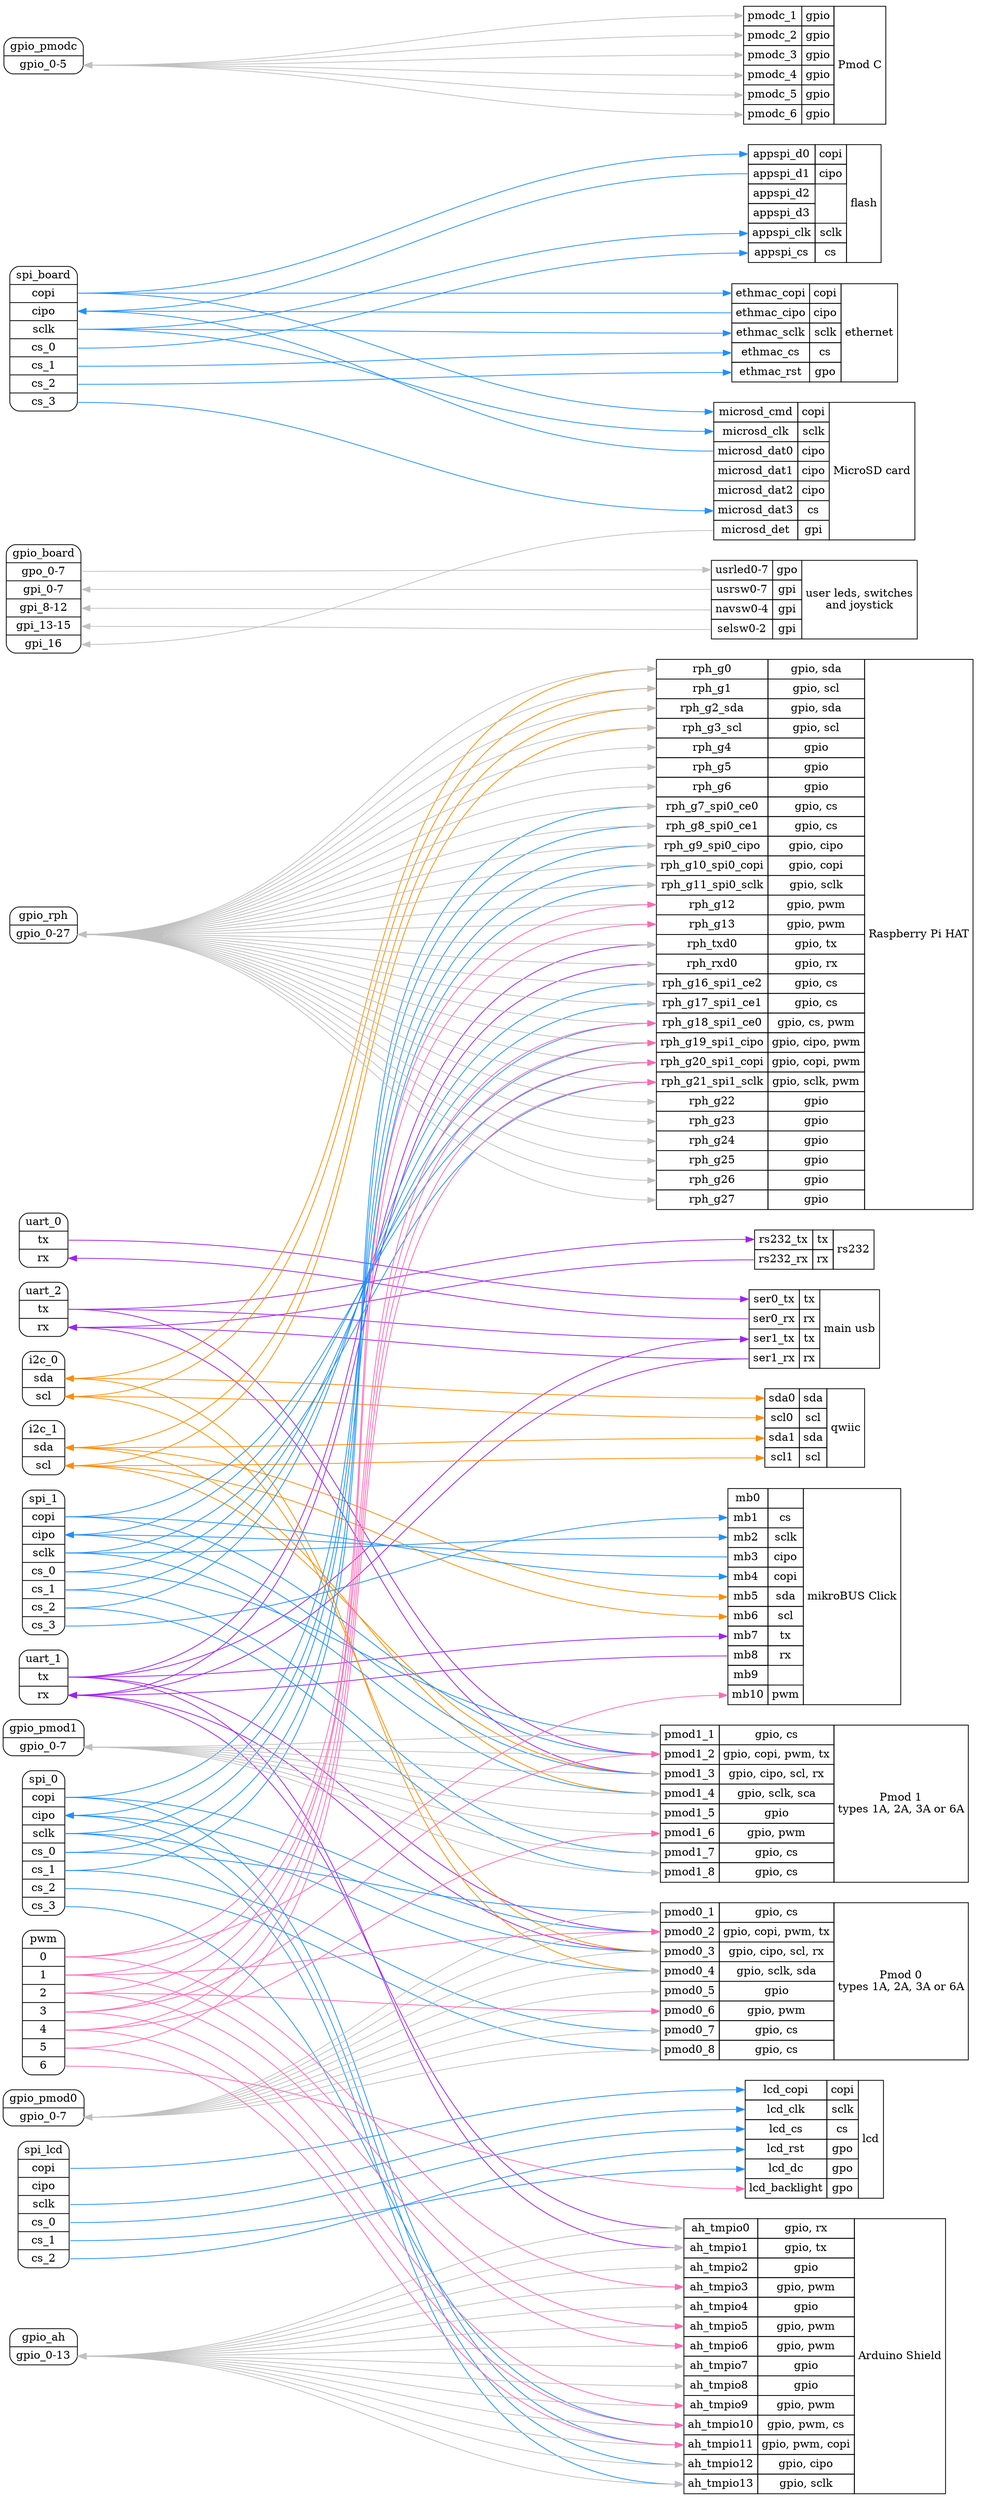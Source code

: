 digraph {
  rankdir=LR;
  ranksep=10;

  subgraph blocks {
    color = none;
    node [shape=Mrecord];

    uart_0 [label = "uart_0|<tx>tx|<rx>rx"]
    uart_1 [label = "uart_1|<tx>tx|<rx>rx"]
    uart_2 [label = "uart_2|<tx>tx|<rx>rx"]

    i2c_0 [label = "i2c_0|<sda>sda|<scl>scl"]
    i2c_1 [label = "i2c_1|<sda>sda|<scl>scl"]

    // SPI for Flash, Ethernet & microSD
    spi_board [label = "spi_board\
      |<copi>copi\
      |<cipo>cipo\
      |<sclk>sclk\
      |<cs_0>cs_0\
      |<cs_1>cs_1\
      |<cs_2>cs_2\
      |<cs_3>cs_3\
    "]

    // SPI for LCD
    spi_lcd [label = "spi_lcd\
      |<copi>copi\
      |<cipo>cipo\
      |<sclk>sclk\
      |<cs_0>cs_0\
      |<cs_1>cs_1\
      |<cs_2>cs_2\
    "]

    // Pi Spi0, Pmod 0, Arduino Header
    spi_0 [label = "spi_0\
      |<copi>copi\
      |<cipo>cipo\
      |<sclk>sclk\
      |<cs_0>cs_0\
      |<cs_1>cs_1\
      |<cs_2>cs_2\
      |<cs_3>cs_3\
    "]

    // Pi Spi1, Pmod 1, mikroBUS
    spi_1 [label = "spi_1\
      |<copi>copi\
      |<cipo>cipo\
      |<sclk>sclk\
      |<cs_0>cs_0\
      |<cs_1>cs_1\
      |<cs_2>cs_2\
      |<cs_3>cs_3\
    "]

    gpio_board [label = "gpio_board\
      |<gpo_0-7>gpo_0-7\
      |<gpi_0-7>gpi_0-7\
      |<gpi_8-12>gpi_8-12\
      |<gpi_13-15>gpi_13-15\
      |<gpi_16>gpi_16\
    "]

    gpio_rph [label = "gpio_rph|<gpio_0-27>gpio_0-27"]
    gpio_ah [label = "gpio_ah|<gpio_0-13>gpio_0-13"]

    gpio_pmod0 [label = "gpio_pmod0|<gpio_0-7>gpio_0-7"]
    gpio_pmodc [label = "gpio_pmodc|<gpio_0-5>gpio_0-5"]
    gpio_pmod1 [label = "gpio_pmod1|<gpio_0-7>gpio_0-7"]

    pwm [label = "pwm|<0>0|<1>1|<2>2|<3>3|<4>4|<5>5|<6>6"]
  }

  subgraph nets {
    color = none;
    node [shape=none];
    usr [label=<
      <table border="0" cellborder="1" cellspacing="0" cellpadding="4">
        <tr>
          <td port="led_0-7">usrled0-7</td><td>gpo</td>
          <td rowspan="4">user leds, switches<br/>and joystick</td>
        </tr>
        <tr><td port="sw_0-7">usrsw0-7</td><td>gpi</td></tr>
        <tr><td port="navsw_0-4">navsw0-4</td><td>gpi</td></tr>
        <tr><td port="selsw_0-2">selsw0-2</td><td>gpi</td></tr>
      </table>
    >];

    usb [label=<
      <table border="0" cellborder="1" cellspacing="0" cellpadding="4">
        <tr>
          <td port="ser0_tx">ser0_tx</td><td>tx</td>
          <td rowspan="4">main usb</td>
        </tr>
        <tr><td port="ser0_rx">ser0_rx</td><td>rx</td></tr>
        <tr><td port="ser1_tx">ser1_tx</td><td>tx</td></tr>
        <tr><td port="ser1_rx">ser1_rx</td><td>rx</td></tr>
      </table>
    >];

    // missing rx485_{ro,de,ren,di}

    rs232 [label=<
      <table border="0" cellborder="1" cellspacing="0" cellpadding="4">
        <tr>
          <td port="tx">rs232_tx</td><td>tx</td>
          <td rowspan="2">rs232</td>
        </tr>
        <tr><td port="rx">rs232_rx</td><td>rx</td></tr>
      </table>
    >];

    qwiic [label=<
      <table border="0" cellborder="1" cellspacing="0" cellpadding="4">
        <tr>
          <td port="sda0">sda0</td><td>sda</td>
          <td rowspan="4">qwiic</td>
        </tr>
        <tr><td port="scl0">scl0</td><td>scl</td></tr>
        <tr><td port="sda1">sda1</td><td>sda</td></tr>
        <tr><td port="scl1">scl1</td><td>scl</td></tr>
      </table>
    >];

    appspi [label=<
      <table border="0" cellborder="1" cellspacing="0" cellpadding="4">
        <tr>
          <td port="d0">appspi_d0</td><td>copi</td>
          <td rowspan="6">flash</td>
        </tr>
        <tr><td port="d1">appspi_d1</td><td>cipo</td></tr>
        <tr><td port="d2">appspi_d2</td></tr>
        <tr><td port="d3">appspi_d3</td></tr>
        <tr><td port="clk">appspi_clk</td><td>sclk</td></tr>
        <tr><td port="cs">appspi_cs</td><td>cs</td></tr>
      </table>
    >];

    ethmac [label=<
      <table border="0" cellborder="1" cellspacing="0" cellpadding="4">
        <tr>
          <td port="copi">ethmac_copi</td><td>copi</td>
          <td rowspan="5">ethernet</td>
        </tr>
        <tr><td port="cipo">ethmac_cipo</td><td>cipo</td></tr>
        <tr><td port="sclk">ethmac_sclk</td><td>sclk</td></tr>
        <tr><td port="cs">ethmac_cs</td><td>cs</td></tr>
        <tr><td port="rst">ethmac_rst</td><td>gpo</td></tr>
      </table>
    >];

    /*
    We don't have a SPI device block in sonata system.
    ah_icsp [label=<
      <table border="0" cellborder="1" cellspacing="0" cellpadding="4">
        <tr>
          <td port="tmpio14">ah_tmpio14</td><td>copi</td>
          <td rowspan="4">ard_icsp</td>
        </tr>
        <tr><td port="tmpio15">ah_tmpio15</td><td>sclk</td></tr>
        <tr><td port="tmpio16">ah_tmpio16</td><td>cs</td></tr>
        <tr><td port="tmpio17">ah_tmpio17</td><td>copi</td></tr>
      </table>
    >];
    */

    microsd [label=<
      <table border="0" cellborder="1" cellspacing="0" cellpadding="4">
        <tr>
          <td port="cmd">microsd_cmd</td><td>copi</td>
          <td rowspan="7">MicroSD card</td>
        </tr>
        <tr><td port="clk">microsd_clk</td><td>sclk</td></tr>
        <tr><td port="dat0">microsd_dat0</td><td>cipo</td></tr>
        <tr><td port="dat1">microsd_dat1</td><td>cipo</td></tr>
        <tr><td port="dat2">microsd_dat2</td><td>cipo</td></tr>
        <tr><td port="dat3">microsd_dat3</td><td>cs</td></tr>
        <tr><td port="det">microsd_det</td><td>gpi</td></tr>
      </table>
    >];

    lcd [label=<
      <table border="0" cellborder="1" cellspacing="0" cellpadding="4">
        <tr>
          <td port="copi">lcd_copi</td><td>copi</td>
          <td rowspan="6">lcd</td>
        </tr>
        <tr><td port="clk">lcd_clk</td><td>sclk</td></tr>
        <tr><td port="cs">lcd_cs</td><td>cs</td></tr>
        <tr><td port="rst">lcd_rst</td><td>gpo</td></tr>
        <tr><td port="dc">lcd_dc</td><td>gpo</td></tr>
        <tr><td port="backlight">lcd_backlight</td><td>gpo</td></tr>
      </table>
    >];

    rph [label=<
      <table border="0" cellborder="1" cellspacing="0" cellpadding="4">
        <tr>
          <td port="g0">rph_g0</td><td>gpio, sda</td>
          <td rowspan="28">Raspberry Pi HAT</td>
        </tr>
        <tr><td port="g1"           >rph_g1</td><td>gpio, scl</td></tr>
        <tr><td port="g2_sda"       >rph_g2_sda</td><td>gpio, sda</td></tr>
        <tr><td port="g3_scl"       >rph_g3_scl</td><td>gpio, scl</td></tr>
        <tr><td port="g4"           >rph_g4</td><td>gpio</td></tr>
        <tr><td port="g5"           >rph_g5</td><td>gpio</td></tr>
        <tr><td port="g6"           >rph_g6</td><td>gpio</td></tr>
        <tr><td port="g7_spi0_ce0"  >rph_g7_spi0_ce0</td><td>gpio, cs</td></tr>
        <tr><td port="g8_spi0_ce1"  >rph_g8_spi0_ce1</td><td>gpio, cs</td></tr>
        <tr><td port="g9_spi0_cipo" >rph_g9_spi0_cipo</td><td>gpio, cipo</td></tr>
        <tr><td port="g10_spi0_copi">rph_g10_spi0_copi</td><td>gpio, copi</td></tr>
        <tr><td port="g11_spi0_sclk">rph_g11_spi0_sclk</td><td>gpio, sclk</td></tr>
        <tr><td port="g12">rph_g12</td><td>gpio, pwm</td></tr>
        <tr><td port="g13">rph_g13</td><td>gpio, pwm</td></tr>
        <tr><td port="txd0">rph_txd0</td><td>gpio, tx</td></tr>
        <tr><td port="rxd0">rph_rxd0</td><td>gpio, rx</td></tr>
        <tr><td port="g16_spi1_ce2">rph_g16_spi1_ce2</td><td>gpio, cs</td></tr>
        <tr><td port="g17_spi1_ce1">rph_g17_spi1_ce1</td><td>gpio, cs</td></tr>
        <tr><td port="g18_spi1_ce0">rph_g18_spi1_ce0</td><td>gpio, cs, pwm</td></tr>
        <tr><td port="g19_spi1_cipo">rph_g19_spi1_cipo</td><td>gpio, cipo, pwm</td></tr>
        <tr><td port="g20_spi1_copi">rph_g20_spi1_copi</td><td>gpio, copi, pwm</td></tr>
        <tr><td port="g21_spi1_sclk">rph_g21_spi1_sclk</td><td>gpio, sclk, pwm</td></tr>
        <tr><td port="g22">rph_g22</td><td>gpio</td></tr>
        <tr><td port="g23">rph_g23</td><td>gpio</td></tr>
        <tr><td port="g24">rph_g24</td><td>gpio</td></tr>
        <tr><td port="g25">rph_g25</td><td>gpio</td></tr>
        <tr><td port="g26">rph_g26</td><td>gpio</td></tr>
        <tr><td port="g27">rph_g27</td><td>gpio</td></tr>
      </table>
    >];

    ah [label=<
      <table border="0" cellborder="1" cellspacing="0" cellpadding="4">
        <tr>
          <td port="tmpio0">ah_tmpio0</td><td>gpio, rx</td>
          <td rowspan="14">Arduino Shield</td>
        </tr>
        <tr><td port="tmpio1" >ah_tmpio1 </td><td>gpio, tx</td></tr>
        <tr><td port="tmpio2" >ah_tmpio2 </td><td>gpio</td></tr>
        <tr><td port="tmpio3" >ah_tmpio3 </td><td>gpio, pwm</td></tr>
        <tr><td port="tmpio4" >ah_tmpio4 </td><td>gpio</td></tr>
        <tr><td port="tmpio5" >ah_tmpio5 </td><td>gpio, pwm</td></tr>
        <tr><td port="tmpio6" >ah_tmpio6 </td><td>gpio, pwm</td></tr>
        <tr><td port="tmpio7" >ah_tmpio7 </td><td>gpio</td></tr>
        <tr><td port="tmpio8" >ah_tmpio8 </td><td>gpio</td></tr>
        <tr><td port="tmpio9" >ah_tmpio9 </td><td>gpio, pwm</td></tr>
        <tr><td port="tmpio10">ah_tmpio10</td><td>gpio, pwm, cs</td></tr>
        <tr><td port="tmpio11">ah_tmpio11</td><td>gpio, pwm, copi</td></tr>
        <tr><td port="tmpio12">ah_tmpio12</td><td>gpio, cipo</td></tr>
        <tr><td port="tmpio13">ah_tmpio13</td><td>gpio, sclk</td></tr>
        // Note: the Arduino Shield SDA and SCL pins are connected to qwiic:sda0 and qwiic:scl0
      </table>
    >];

    mb [label=<
      <table border="0" cellborder="1" cellspacing="0" cellpadding="4">
        <tr>
          <td port="0">mb0</td><td></td>
          <td rowspan="11">mikroBUS Click</td>
        </tr>
        <tr><td port="1" >mb1 </td><td>cs</td></tr>
        <tr><td port="2" >mb2 </td><td>sclk</td></tr>
        <tr><td port="3" >mb3 </td><td>cipo</td></tr>
        <tr><td port="4" >mb4 </td><td>copi</td></tr>
        <tr><td port="5" >mb5 </td><td>sda</td></tr>
        <tr><td port="6" >mb6 </td><td>scl</td></tr>
        <tr><td port="7" >mb7 </td><td>tx</td></tr>
        <tr><td port="8" >mb8 </td><td>rx</td></tr>
        <tr><td port="9" >mb9 </td></tr>
        <tr><td port="10">mb10</td><td>pwm</td></tr>
      </table>
    >];

    pmod0 [label=<
      <table border="0" cellborder="1" cellspacing="0" cellpadding="4">
        <tr>
          <td port="1">pmod0_1</td><td>gpio, cs</td>
          <td rowspan="8">Pmod 0<br/>types 1A, 2A, 3A or 6A</td>
        </tr>
        <tr><td port="2">pmod0_2</td><td>gpio, copi, pwm, tx</td></tr>
        <tr><td port="3">pmod0_3</td><td>gpio, cipo, scl, rx</td></tr>
        <tr><td port="4">pmod0_4</td><td>gpio, sclk, sda</td></tr>
        <tr><td port="5">pmod0_5</td><td>gpio</td></tr>
        <tr><td port="6">pmod0_6</td><td>gpio, pwm</td></tr>
        <tr><td port="7">pmod0_7</td><td>gpio, cs</td></tr>
        <tr><td port="8">pmod0_8</td><td>gpio, cs</td></tr>
      </table>
    >];

    pmod1 [label=<
      <table border="0" cellborder="1" cellspacing="0" cellpadding="4">
        <tr>
          <td port="1">pmod1_1</td><td>gpio, cs</td>
          <td rowspan="8">Pmod 1<br/>types 1A, 2A, 3A or 6A</td>
        </tr>
        <tr><td port="2">pmod1_2</td><td>gpio, copi, pwm, tx</td></tr>
        <tr><td port="3">pmod1_3</td><td>gpio, cipo, scl, rx</td></tr>
        <tr><td port="4">pmod1_4</td><td>gpio, sclk, sca</td></tr>
        <tr><td port="5">pmod1_5</td><td>gpio</td></tr>
        <tr><td port="6">pmod1_6</td><td>gpio, pwm</td></tr>
        <tr><td port="7">pmod1_7</td><td>gpio, cs</td></tr>
        <tr><td port="8">pmod1_8</td><td>gpio, cs</td></tr>
      </table>
    >];

    pmodc [label=<
      <table border="0" cellborder="1" cellspacing="0" cellpadding="4">
        <tr>
          <td port="1">pmodc_1</td><td>gpio</td>
          <td rowspan="6">Pmod C</td>
        </tr>
        <tr><td port="2">pmodc_2</td><td>gpio</td></tr>
        <tr><td port="3">pmodc_3</td><td>gpio</td></tr>
        <tr><td port="4">pmodc_4</td><td>gpio</td></tr>
        <tr><td port="5">pmodc_5</td><td>gpio</td></tr>
        <tr><td port="6">pmodc_6</td><td>gpio</td></tr>
      </table>
    >];
  }

  // Uarts
  edge [dir=forward color=purple];
  uart_0:tx -> usb:ser0_tx;
  uart_0:rx -> usb:ser0_rx [dir=back];

  uart_1:tx -> usb:ser1_tx;
  uart_1:rx -> usb:ser1_rx [dir=back];

  uart_1:tx -> rph:txd0;
  uart_1:rx -> rph:rxd0 [dir=back];

  uart_1:tx -> ah:tmpio1;
  uart_1:rx -> ah:tmpio0 [dir=back];

  uart_1:tx -> pmod0:2;
  uart_1:rx -> pmod0:3 [dir=back];

  uart_1:tx -> mb:7;
  uart_1:rx -> mb:8 [dir=back];

  uart_2:tx -> usb:ser1_tx;
  uart_2:rx -> usb:ser1_rx [dir=back];

  uart_2:tx -> rs232:tx;
  uart_2:rx -> rs232:rx [dir=back];

  uart_2:tx -> pmod1:2;
  uart_2:rx -> pmod1:3 [dir=back];

  // I2Cs
  edge [dir=both color=darkorange];
  i2c_0:sda -> qwiic:sda0;
  i2c_0:scl -> qwiic:scl0;

  i2c_0:sda -> rph:g0;
  i2c_0:scl -> rph:g1;

  i2c_0:sda -> pmod0:4;
  i2c_0:scl -> pmod0:3;

  i2c_1:sda -> qwiic:sda1;
  i2c_1:scl -> qwiic:scl1;

  i2c_1:sda -> mb:5;
  i2c_1:scl -> mb:6;

  i2c_1:sda -> rph:g2_sda;
  i2c_1:scl -> rph:g3_scl;

  i2c_1:sda -> pmod1:4;
  i2c_1:scl -> pmod1:3;

  // SPI
  edge [dir=forward color=dodgerblue];

  spi_board:copi -> appspi:d0;
  spi_board:cipo -> appspi:d1 [dir=back];
  spi_board:sclk -> appspi:clk;
  spi_board:cs_0 -> appspi:cs;

  spi_board:copi -> ethmac:copi;
  spi_board:cipo -> ethmac:cipo [dir=back];
  spi_board:sclk -> ethmac:sclk;
  spi_board:cs_1 -> ethmac:cs;
  spi_board:cs_2 -> ethmac:rst;

  spi_board:copi -> microsd:cmd;
  spi_board:cipo -> microsd:dat0 [dir=back];
  spi_board:sclk -> microsd:clk;
  spi_board:cs_3 -> microsd:dat3;

  spi_lcd:copi -> lcd:copi;
  spi_lcd:sclk -> lcd:clk;
  spi_lcd:cs_0 -> lcd:cs;
  spi_lcd:cs_1 -> lcd:dc;
  spi_lcd:cs_2 -> lcd:rst;

  spi_0:copi -> pmod0:2;
  spi_0:cipo -> pmod0:3 [dir=back];
  spi_0:sclk -> pmod0:4;
  spi_0:cs_0 -> pmod0:1;
  spi_0:cs_1 -> pmod0:7;
  spi_0:cs_2 -> pmod0:8;

  spi_0:copi -> rph:g10_spi0_copi;
  spi_0:cipo -> rph:g9_spi0_cipo [dir=back];
  spi_0:sclk -> rph:g11_spi0_sclk;
  spi_0:cs_0 -> rph:g7_spi0_ce0;
  spi_0:cs_1 -> rph:g8_spi0_ce1;

  spi_0:copi -> ah:tmpio11;
  spi_0:cipo -> ah:tmpio12 [dir=back];
  spi_0:sclk -> ah:tmpio13;
  spi_0:cs_3 -> ah:tmpio10;

  spi_1:copi -> pmod1:2;
  spi_1:cipo -> pmod1:3 [dir=back];
  spi_1:sclk -> pmod1:4;
  spi_1:cs_0 -> pmod1:1;
  spi_1:cs_1 -> pmod1:7;
  spi_1:cs_2 -> pmod1:8;

  spi_1:copi -> rph:g20_spi1_copi;
  spi_1:cipo -> rph:g19_spi1_cipo [dir=back];
  spi_1:sclk -> rph:g21_spi1_sclk;
  spi_1:cs_0 -> rph:g18_spi1_ce0;
  spi_1:cs_1 -> rph:g17_spi1_ce1;
  spi_1:cs_2 -> rph:g16_spi1_ce2;

  spi_1:copi -> mb:4;
  spi_1:cipo -> mb:3 [dir=back];
  spi_1:sclk -> mb:2;
  spi_1:cs_3 -> mb:1;

  // PWM
  edge [dir=forward color=hotpink];

  pwm:0 -> mb:10;
  pwm:1 -> pmod0:2;
  pwm:2 -> pmod0:6;
  pwm:3 -> pmod1:2;
  pwm:4 -> pmod1:6;

  pwm:6 -> lcd:backlight;

  pwm:0 -> ah:tmpio3;
  pwm:1 -> ah:tmpio5;
  pwm:2 -> ah:tmpio6;
  pwm:3 -> ah:tmpio9;
  pwm:4 -> ah:tmpio10;
  pwm:5 -> ah:tmpio11;

  pwm:0 -> rph:g12;
  pwm:1 -> rph:g13;
  pwm:2 -> rph:g18_spi1_ce0;
  pwm:3 -> rph:g19_spi1_cipo;
  pwm:4 -> rph:g20_spi1_copi;
  pwm:5 -> rph:g21_spi1_sclk;

  // GPIOs
  edge [dir=forward color=grey];
  gpio_board:"gpo_0-7" -> usr:"led_0-7"

  edge [dir=back color=grey];
  gpio_board:"gpi_0-7" -> usr:"sw_0-7"
  gpio_board:"gpi_8-12" -> usr:"navsw_0-4"
  gpio_board:"gpi_13-15" -> usr:"selsw_0-2"
  gpio_board:"gpi_16" -> microsd:det

  edge [dir=both color=grey];
  gpio_rph:"gpio_0-27" -> rph:g0;
  gpio_rph:"gpio_0-27" -> rph:g1;
  gpio_rph:"gpio_0-27" -> rph:g2_sda;
  gpio_rph:"gpio_0-27" -> rph:g3_scl;
  gpio_rph:"gpio_0-27" -> rph:g4;
  gpio_rph:"gpio_0-27" -> rph:g5;
  gpio_rph:"gpio_0-27" -> rph:g6;
  gpio_rph:"gpio_0-27" -> rph:g7_spi0_ce0;
  gpio_rph:"gpio_0-27" -> rph:g8_spi0_ce1;
  gpio_rph:"gpio_0-27" -> rph:g9_spi0_cipo;
  gpio_rph:"gpio_0-27" -> rph:g10_spi0_copi;
  gpio_rph:"gpio_0-27" -> rph:g11_spi0_sclk;
  gpio_rph:"gpio_0-27" -> rph:g12;
  gpio_rph:"gpio_0-27" -> rph:g13;
  gpio_rph:"gpio_0-27" -> rph:txd0;
  gpio_rph:"gpio_0-27" -> rph:rxd0;
  gpio_rph:"gpio_0-27" -> rph:g16_spi1_ce2;
  gpio_rph:"gpio_0-27" -> rph:g17_spi1_ce1;
  gpio_rph:"gpio_0-27" -> rph:g18_spi1_ce0;
  gpio_rph:"gpio_0-27" -> rph:g19_spi1_cipo;
  gpio_rph:"gpio_0-27" -> rph:g20_spi1_copi;
  gpio_rph:"gpio_0-27" -> rph:g21_spi1_sclk;
  gpio_rph:"gpio_0-27" -> rph:g22;
  gpio_rph:"gpio_0-27" -> rph:g23;
  gpio_rph:"gpio_0-27" -> rph:g24;
  gpio_rph:"gpio_0-27" -> rph:g25;
  gpio_rph:"gpio_0-27" -> rph:g26;
  gpio_rph:"gpio_0-27" -> rph:g27;

  gpio_ah:"gpio_0-13" -> ah:tmpio0;
  gpio_ah:"gpio_0-13" -> ah:tmpio1;
  gpio_ah:"gpio_0-13" -> ah:tmpio2;
  gpio_ah:"gpio_0-13" -> ah:tmpio3;
  gpio_ah:"gpio_0-13" -> ah:tmpio4;
  gpio_ah:"gpio_0-13" -> ah:tmpio5;
  gpio_ah:"gpio_0-13" -> ah:tmpio6;
  gpio_ah:"gpio_0-13" -> ah:tmpio7;
  gpio_ah:"gpio_0-13" -> ah:tmpio8;
  gpio_ah:"gpio_0-13" -> ah:tmpio9;
  gpio_ah:"gpio_0-13" -> ah:tmpio10;
  gpio_ah:"gpio_0-13" -> ah:tmpio11;
  gpio_ah:"gpio_0-13" -> ah:tmpio12;
  gpio_ah:"gpio_0-13" -> ah:tmpio13;

  gpio_pmod0:"gpio_0-7" -> pmod0:1;
  gpio_pmod0:"gpio_0-7" -> pmod0:2;
  gpio_pmod0:"gpio_0-7" -> pmod0:3;
  gpio_pmod0:"gpio_0-7" -> pmod0:4;
  gpio_pmod0:"gpio_0-7" -> pmod0:5;
  gpio_pmod0:"gpio_0-7" -> pmod0:6;
  gpio_pmod0:"gpio_0-7" -> pmod0:7;
  gpio_pmod0:"gpio_0-7" -> pmod0:8;

  gpio_pmod1:"gpio_0-7" -> pmod1:1;
  gpio_pmod1:"gpio_0-7" -> pmod1:2;
  gpio_pmod1:"gpio_0-7" -> pmod1:3;
  gpio_pmod1:"gpio_0-7" -> pmod1:4;
  gpio_pmod1:"gpio_0-7" -> pmod1:5;
  gpio_pmod1:"gpio_0-7" -> pmod1:6;
  gpio_pmod1:"gpio_0-7" -> pmod1:7;
  gpio_pmod1:"gpio_0-7" -> pmod1:8;

  gpio_pmodc:"gpio_0-5" -> pmodc:1;
  gpio_pmodc:"gpio_0-5" -> pmodc:2;
  gpio_pmodc:"gpio_0-5" -> pmodc:3;
  gpio_pmodc:"gpio_0-5" -> pmodc:4;
  gpio_pmodc:"gpio_0-5" -> pmodc:5;
  gpio_pmodc:"gpio_0-5" -> pmodc:6;
}
